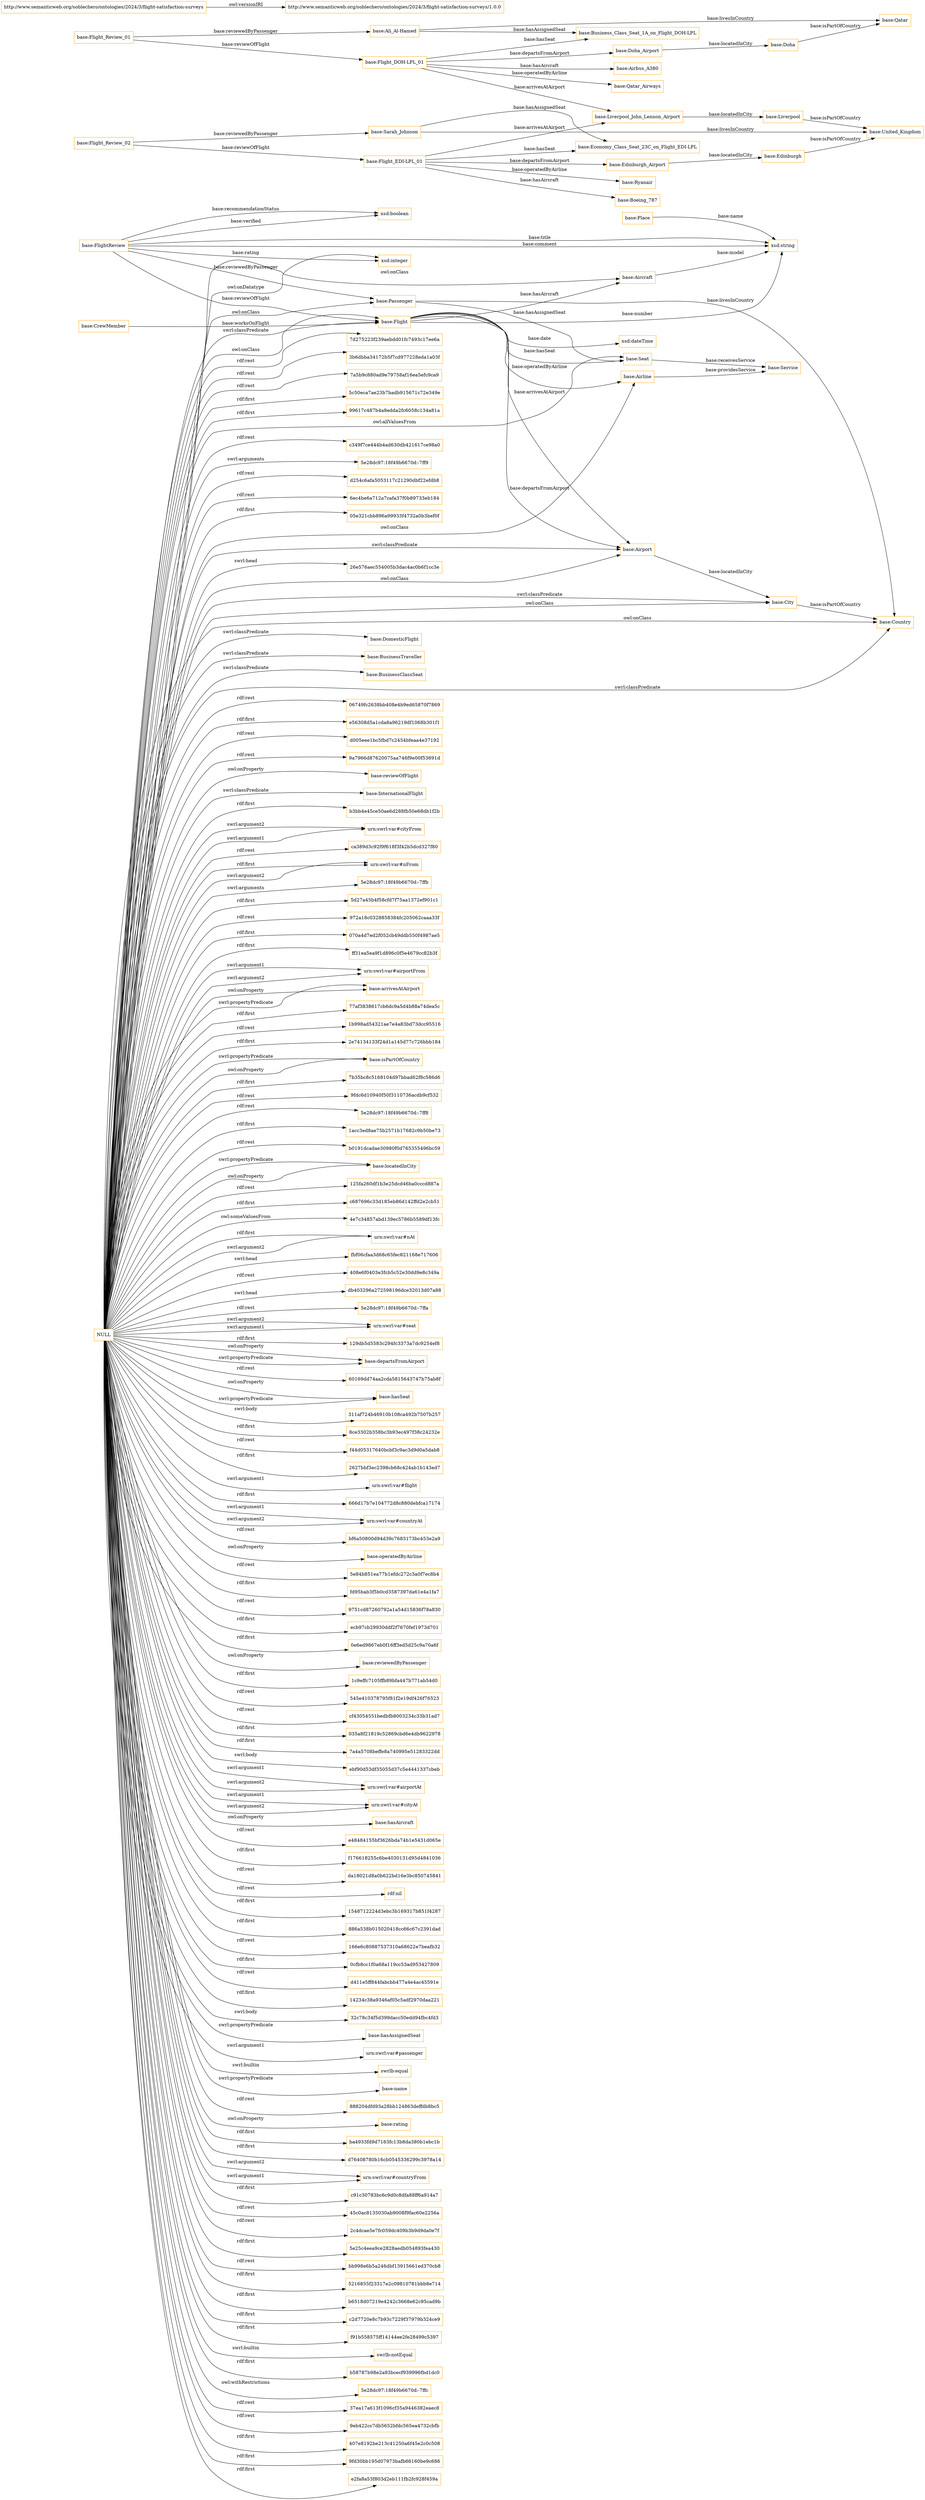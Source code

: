 digraph ar2dtool_diagram { 
rankdir=LR;
size="1501"
node [shape = rectangle, color="orange"]; "base:City" "base:Passenger" "base:Airline" "base:DomesticFlight" "base:Airport" "base:Place" "base:BusinessTraveller" "base:Service" "base:Country" "base:Flight" "base:CrewMember" "base:BusinessClassSeat" "base:Seat" "base:Aircraft" "base:InternationalFlight" "base:FlightReview" ; /*classes style*/
	"base:Edinburgh" -> "base:United_Kingdom" [ label = "base:isPartOfCountry" ];
	"NULL" -> "b3bb4e45ce50ae6d288fb50e68db1f2b" [ label = "rdf:first" ];
	"NULL" -> "urn:swrl:var#cityFrom" [ label = "swrl:argument2" ];
	"NULL" -> "ca389d3c92f9f618f3f42b5dcd327f80" [ label = "rdf:rest" ];
	"NULL" -> "urn:swrl:var#nFrom" [ label = "rdf:first" ];
	"NULL" -> "5e28dc97:18f49b6670d:-7ffb" [ label = "swrl:arguments" ];
	"NULL" -> "5d27a45b4f58cfd7f75aa1372ef901c1" [ label = "rdf:first" ];
	"NULL" -> "972a18c0328858384fc205062caaa33f" [ label = "rdf:rest" ];
	"NULL" -> "070a4d7ed2f052cb49ddb550f4987ae5" [ label = "rdf:first" ];
	"NULL" -> "ff31ea5ea9f1d896c0f5e4679cc82b3f" [ label = "rdf:first" ];
	"NULL" -> "urn:swrl:var#airportFrom" [ label = "swrl:argument1" ];
	"NULL" -> "base:arrivesAtAirport" [ label = "owl:onProperty" ];
	"NULL" -> "77af3838617cb6dc9a5d4b88a74dea5c" [ label = "rdf:first" ];
	"NULL" -> "base:Airport" [ label = "swrl:classPredicate" ];
	"NULL" -> "base:Seat" [ label = "owl:allValuesFrom" ];
	"NULL" -> "1b998ad54321ae7e4a83bd73dcc95516" [ label = "rdf:rest" ];
	"NULL" -> "2e74134133f24d1a145d77c726bbb184" [ label = "rdf:first" ];
	"NULL" -> "xsd:integer" [ label = "owl:onDatatype" ];
	"NULL" -> "base:isPartOfCountry" [ label = "swrl:propertyPredicate" ];
	"NULL" -> "7b35bc8c5168104d97bbad62f8c586d6" [ label = "rdf:first" ];
	"NULL" -> "9fdc6d10940f50f3110736acdb9cf532" [ label = "rdf:rest" ];
	"NULL" -> "base:arrivesAtAirport" [ label = "swrl:propertyPredicate" ];
	"NULL" -> "5e28dc97:18f49b6670d:-7ff8" [ label = "rdf:rest" ];
	"NULL" -> "1acc3ed8ae75b2571b17682c9b50be73" [ label = "rdf:first" ];
	"NULL" -> "b0191dcadae30980f0d765355496bc59" [ label = "rdf:rest" ];
	"NULL" -> "base:locatedInCity" [ label = "swrl:propertyPredicate" ];
	"NULL" -> "125fa260df1b3e25dcd46ba0cccd887a" [ label = "rdf:rest" ];
	"NULL" -> "c687696c33d185eb86d142ffd2e2cb51" [ label = "rdf:first" ];
	"NULL" -> "base:Airport" [ label = "owl:onClass" ];
	"NULL" -> "base:DomesticFlight" [ label = "swrl:classPredicate" ];
	"NULL" -> "4e7c34857abd139ec5786b5589df13fc" [ label = "owl:someValuesFrom" ];
	"NULL" -> "urn:swrl:var#nAt" [ label = "rdf:first" ];
	"NULL" -> "fbf06cfaa3d68c65fec821168e717606" [ label = "swrl:head" ];
	"NULL" -> "urn:swrl:var#nFrom" [ label = "swrl:argument2" ];
	"NULL" -> "408e6f0403e3fcb5c52e30dd9e8c349a" [ label = "rdf:rest" ];
	"NULL" -> "base:Passenger" [ label = "owl:onClass" ];
	"NULL" -> "db403296a272598196dce32013d07a88" [ label = "swrl:head" ];
	"NULL" -> "5e28dc97:18f49b6670d:-7ffa" [ label = "rdf:rest" ];
	"NULL" -> "urn:swrl:var#seat" [ label = "swrl:argument2" ];
	"NULL" -> "base:Country" [ label = "owl:onClass" ];
	"NULL" -> "129db5d5583c294fc3373a7dc9254ef8" [ label = "rdf:first" ];
	"NULL" -> "base:departsFromAirport" [ label = "owl:onProperty" ];
	"NULL" -> "60169dd74aa2cda5815643747b75ab8f" [ label = "rdf:rest" ];
	"NULL" -> "base:hasSeat" [ label = "owl:onProperty" ];
	"NULL" -> "311af724b46910b108ca492b7507b257" [ label = "swrl:body" ];
	"NULL" -> "8ce3302b358bc3b93ec497f38c24232e" [ label = "rdf:first" ];
	"NULL" -> "f44d05317640bcbf3c9ac3d9d0a5dab8" [ label = "rdf:rest" ];
	"NULL" -> "base:InternationalFlight" [ label = "swrl:classPredicate" ];
	"NULL" -> "base:Flight" [ label = "swrl:classPredicate" ];
	"NULL" -> "2627bbf3ec2398cb68c424ab1b143ed7" [ label = "rdf:first" ];
	"NULL" -> "urn:swrl:var#flight" [ label = "swrl:argument1" ];
	"NULL" -> "666d17b7e104772d8c880debfca17174" [ label = "rdf:first" ];
	"NULL" -> "urn:swrl:var#countryAt" [ label = "swrl:argument1" ];
	"NULL" -> "bf6a50800d94d39c7683173bc453e2a9" [ label = "rdf:rest" ];
	"NULL" -> "base:operatedByAirline" [ label = "owl:onProperty" ];
	"NULL" -> "5e84b851ea77b1efdc272c3a0f7ec8b4" [ label = "rdf:rest" ];
	"NULL" -> "fd95bab3f5b0cd3587397da61e4a1fa7" [ label = "rdf:first" ];
	"NULL" -> "9751cd87260792a1a54d15836f78a830" [ label = "rdf:rest" ];
	"NULL" -> "base:isPartOfCountry" [ label = "owl:onProperty" ];
	"NULL" -> "ecb97cb29930ddf2f7670fef1973d701" [ label = "rdf:first" ];
	"NULL" -> "0e6ed9867eb0f16ff3ed5d25c9a70a6f" [ label = "rdf:first" ];
	"NULL" -> "base:reviewedByPassenger" [ label = "owl:onProperty" ];
	"NULL" -> "1c9effc7105ffb89bfa447b771ab54d0" [ label = "rdf:first" ];
	"NULL" -> "545e410378795f81f2e19df426f76523" [ label = "rdf:rest" ];
	"NULL" -> "cf43054551bedbfb8003234c33b31ad7" [ label = "rdf:rest" ];
	"NULL" -> "035a8f21819c52869cbd6e4db9622978" [ label = "rdf:first" ];
	"NULL" -> "7a4a5708beffe8a740995e51283322dd" [ label = "rdf:first" ];
	"NULL" -> "ebf90d53df35055d37c5e4441337cbeb" [ label = "swrl:body" ];
	"NULL" -> "base:City" [ label = "swrl:classPredicate" ];
	"NULL" -> "base:BusinessTraveller" [ label = "swrl:classPredicate" ];
	"NULL" -> "urn:swrl:var#airportAt" [ label = "swrl:argument1" ];
	"NULL" -> "urn:swrl:var#cityAt" [ label = "swrl:argument1" ];
	"NULL" -> "base:hasAircraft" [ label = "owl:onProperty" ];
	"NULL" -> "base:BusinessClassSeat" [ label = "swrl:classPredicate" ];
	"NULL" -> "e48484155bf3626bda74b1e5431d065e" [ label = "rdf:rest" ];
	"NULL" -> "base:locatedInCity" [ label = "owl:onProperty" ];
	"NULL" -> "f176618255c6be4030131d95d4841036" [ label = "rdf:first" ];
	"NULL" -> "base:Flight" [ label = "owl:onClass" ];
	"NULL" -> "da18021d8a0b622bd16e3bc850745841" [ label = "rdf:rest" ];
	"NULL" -> "rdf:nil" [ label = "rdf:rest" ];
	"NULL" -> "1548712224d3ebc3b169317b851f4287" [ label = "rdf:first" ];
	"NULL" -> "886a538b015020418cc66c67c2391dad" [ label = "rdf:first" ];
	"NULL" -> "166e6c80887537310a68622e7beafb32" [ label = "rdf:rest" ];
	"NULL" -> "0cfb8cc1f0a68a119cc53ad953427809" [ label = "rdf:first" ];
	"NULL" -> "d411e5ff844fabcbb477a4e4ac45591e" [ label = "rdf:rest" ];
	"NULL" -> "14234c38a9346af05c5adf2970daa221" [ label = "rdf:first" ];
	"NULL" -> "urn:swrl:var#cityAt" [ label = "swrl:argument2" ];
	"NULL" -> "urn:swrl:var#seat" [ label = "swrl:argument1" ];
	"NULL" -> "32c78c34f5d399dacc50edd94fbc4fd3" [ label = "swrl:body" ];
	"NULL" -> "base:hasAssignedSeat" [ label = "swrl:propertyPredicate" ];
	"NULL" -> "urn:swrl:var#passenger" [ label = "swrl:argument1" ];
	"NULL" -> "base:Aircraft" [ label = "owl:onClass" ];
	"NULL" -> "swrlb:equal" [ label = "swrl:builtin" ];
	"NULL" -> "base:name" [ label = "swrl:propertyPredicate" ];
	"NULL" -> "base:City" [ label = "owl:onClass" ];
	"NULL" -> "urn:swrl:var#countryAt" [ label = "swrl:argument2" ];
	"NULL" -> "888204dfd93a28bb124863deffdb8bc5" [ label = "rdf:rest" ];
	"NULL" -> "base:rating" [ label = "owl:onProperty" ];
	"NULL" -> "ba4933fd9d7163fc13b8da380b1ebc1b" [ label = "rdf:first" ];
	"NULL" -> "d76408780b16cb0545336299c3978a14" [ label = "rdf:first" ];
	"NULL" -> "urn:swrl:var#countryFrom" [ label = "swrl:argument2" ];
	"NULL" -> "c91c30783bc6c9d0c8dfa88ff6a914a7" [ label = "rdf:first" ];
	"NULL" -> "45c0ac8135030ab9008f9fac60e2256a" [ label = "rdf:rest" ];
	"NULL" -> "2c4dcae5e7fc059dc409b3b9d9da0e7f" [ label = "rdf:rest" ];
	"NULL" -> "5e25c4eea9ce2828aedb054893fea430" [ label = "rdf:first" ];
	"NULL" -> "bb998e6b5a246dbf13915661ed370cb8" [ label = "rdf:rest" ];
	"NULL" -> "5216855f23317e2c09810781bbb8e714" [ label = "rdf:first" ];
	"NULL" -> "b6518d07219e4242c3668e62c95cad9b" [ label = "rdf:first" ];
	"NULL" -> "c2d7720e8c7b93c7229f37979b324ce9" [ label = "rdf:first" ];
	"NULL" -> "f91b558575ff14144ee2fe28499c5397" [ label = "rdf:first" ];
	"NULL" -> "swrlb:notEqual" [ label = "swrl:builtin" ];
	"NULL" -> "b58787b98e2a93bcecf939996fbd1dc0" [ label = "rdf:first" ];
	"NULL" -> "base:Country" [ label = "swrl:classPredicate" ];
	"NULL" -> "5e28dc97:18f49b6670d:-7ffc" [ label = "owl:withRestrictions" ];
	"NULL" -> "37ea17a613f1096cf35a9446382eaec8" [ label = "rdf:rest" ];
	"NULL" -> "9eb422cc7db5652bfdc565ea4732cbfb" [ label = "rdf:rest" ];
	"NULL" -> "407e8192be213c41250a6f45e2c0c508" [ label = "rdf:first" ];
	"NULL" -> "9fd30bb195d07973bafb66160be9c686" [ label = "rdf:first" ];
	"NULL" -> "e2fa8a53f803d2eb111fb2fc928f459a" [ label = "rdf:first" ];
	"NULL" -> "base:hasSeat" [ label = "swrl:propertyPredicate" ];
	"NULL" -> "7d275223f239aebdd01fc7493c17ee6a" [ label = "rdf:rest" ];
	"NULL" -> "base:departsFromAirport" [ label = "swrl:propertyPredicate" ];
	"NULL" -> "3b6dbba34172b5f7cd977228eda1a03f" [ label = "rdf:rest" ];
	"NULL" -> "7a5b9c880ad9e79758af16ea5efc9ca9" [ label = "rdf:rest" ];
	"NULL" -> "urn:swrl:var#cityFrom" [ label = "swrl:argument1" ];
	"NULL" -> "urn:swrl:var#nAt" [ label = "swrl:argument2" ];
	"NULL" -> "urn:swrl:var#airportAt" [ label = "swrl:argument2" ];
	"NULL" -> "urn:swrl:var#airportFrom" [ label = "swrl:argument2" ];
	"NULL" -> "5c50eca7ae23b7badb915671c72e349e" [ label = "rdf:first" ];
	"NULL" -> "99617c487b4a8edda2fc6058c134a81a" [ label = "rdf:first" ];
	"NULL" -> "d254c6afa5053117c21290dbf22efdb8" [ label = "rdf:rest" ];
	"NULL" -> "6ec4be6a712a7cafa37f0b89733eb184" [ label = "rdf:rest" ];
	"NULL" -> "05e321cbb896a99933f4732a0b3bef0f" [ label = "rdf:first" ];
	"NULL" -> "base:Airline" [ label = "owl:onClass" ];
	"NULL" -> "c349f7ce444b4ad630db421617ce98a0" [ label = "rdf:rest" ];
	"NULL" -> "5e28dc97:18f49b6670d:-7ff9" [ label = "swrl:arguments" ];
	"NULL" -> "26e576aec554005b3dac4ac0b6f1cc3e" [ label = "swrl:head" ];
	"NULL" -> "06749fc2638bb408e4b9ed65870f7869" [ label = "rdf:rest" ];
	"NULL" -> "e56308d5a1cda8a96219df1068b301f1" [ label = "rdf:first" ];
	"NULL" -> "urn:swrl:var#countryFrom" [ label = "swrl:argument1" ];
	"NULL" -> "d005eee1bc5fbd7c2454bfeaa4e37192" [ label = "rdf:rest" ];
	"NULL" -> "9a7966d87620075aa746f9e00f53691d" [ label = "rdf:rest" ];
	"NULL" -> "base:reviewOfFlight" [ label = "owl:onProperty" ];
	"base:Edinburgh_Airport" -> "base:Edinburgh" [ label = "base:locatedInCity" ];
	"base:Sarah_Johnson" -> "base:United_Kingdom" [ label = "base:livesInCountry" ];
	"base:Sarah_Johnson" -> "base:Economy_Class_Seat_23C_on_Flight_EDI-LPL" [ label = "base:hasAssignedSeat" ];
	"base:Flight_Review_01" -> "base:Ali_Al-Hamed" [ label = "base:reviewedByPassenger" ];
	"base:Flight_Review_01" -> "base:Flight_DOH-LPL_01" [ label = "base:reviewOfFlight" ];
	"base:Ali_Al-Hamed" -> "base:Qatar" [ label = "base:livesInCountry" ];
	"base:Ali_Al-Hamed" -> "base:Business_Class_Seat_1A_on_Flight_DOH-LPL" [ label = "base:hasAssignedSeat" ];
	"base:Flight_EDI-LPL_01" -> "base:Ryanair" [ label = "base:operatedByAirline" ];
	"base:Flight_EDI-LPL_01" -> "base:Economy_Class_Seat_23C_on_Flight_EDI-LPL" [ label = "base:hasSeat" ];
	"base:Flight_EDI-LPL_01" -> "base:Boeing_787" [ label = "base:hasAircraft" ];
	"base:Flight_EDI-LPL_01" -> "base:Edinburgh_Airport" [ label = "base:departsFromAirport" ];
	"base:Flight_EDI-LPL_01" -> "base:Liverpool_John_Lennon_Airport" [ label = "base:arrivesAtAirport" ];
	"http://www.semanticweb.org/soblechero/ontologies/2024/3/flight-satisfaction-surveys" -> "http://www.semanticweb.org/soblechero/ontologies/2024/3/flight-satisfaction-surveys/1.0.0" [ label = "owl:versionIRI" ];
	"base:Liverpool_John_Lennon_Airport" -> "base:Liverpool" [ label = "base:locatedInCity" ];
	"base:Doha" -> "base:Qatar" [ label = "base:isPartOfCountry" ];
	"base:Liverpool" -> "base:United_Kingdom" [ label = "base:isPartOfCountry" ];
	"base:Flight_DOH-LPL_01" -> "base:Qatar_Airways" [ label = "base:operatedByAirline" ];
	"base:Flight_DOH-LPL_01" -> "base:Business_Class_Seat_1A_on_Flight_DOH-LPL" [ label = "base:hasSeat" ];
	"base:Flight_DOH-LPL_01" -> "base:Airbus_A380" [ label = "base:hasAircraft" ];
	"base:Flight_DOH-LPL_01" -> "base:Doha_Airport" [ label = "base:departsFromAirport" ];
	"base:Flight_DOH-LPL_01" -> "base:Liverpool_John_Lennon_Airport" [ label = "base:arrivesAtAirport" ];
	"base:Doha_Airport" -> "base:Doha" [ label = "base:locatedInCity" ];
	"base:Flight_Review_02" -> "base:Sarah_Johnson" [ label = "base:reviewedByPassenger" ];
	"base:Flight_Review_02" -> "base:Flight_EDI-LPL_01" [ label = "base:reviewOfFlight" ];
	"base:Airport" -> "base:City" [ label = "base:locatedInCity" ];
	"base:Place" -> "xsd:string" [ label = "base:name" ];
	"base:Airline" -> "base:Service" [ label = "base:providesService" ];
	"base:Flight" -> "base:Airline" [ label = "base:operatedByAirline" ];
	"base:Flight" -> "base:Aircraft" [ label = "base:hasAircraft" ];
	"base:FlightReview" -> "base:Passenger" [ label = "base:reviewedByPassenger" ];
	"base:Seat" -> "base:Service" [ label = "base:receivesService" ];
	"base:FlightReview" -> "xsd:integer" [ label = "base:rating" ];
	"base:Flight" -> "base:Airport" [ label = "base:arrivesAtAirport" ];
	"base:Passenger" -> "base:Country" [ label = "base:livesInCountry" ];
	"base:FlightReview" -> "xsd:boolean" [ label = "base:recommendationStatus" ];
	"base:FlightReview" -> "xsd:string" [ label = "base:title" ];
	"base:Flight" -> "xsd:dateTime" [ label = "base:date" ];
	"base:CrewMember" -> "base:Flight" [ label = "base:worksOnFlight" ];
	"base:Passenger" -> "base:Seat" [ label = "base:hasAssignedSeat" ];
	"base:City" -> "base:Country" [ label = "base:isPartOfCountry" ];
	"base:FlightReview" -> "xsd:boolean" [ label = "base:verified" ];
	"base:Flight" -> "base:Airport" [ label = "base:departsFromAirport" ];
	"base:Flight" -> "base:Seat" [ label = "base:hasSeat" ];
	"base:Aircraft" -> "xsd:string" [ label = "base:model" ];
	"base:FlightReview" -> "xsd:string" [ label = "base:comment" ];
	"base:Flight" -> "xsd:string" [ label = "base:number" ];
	"base:FlightReview" -> "base:Flight" [ label = "base:reviewOfFlight" ];

}

